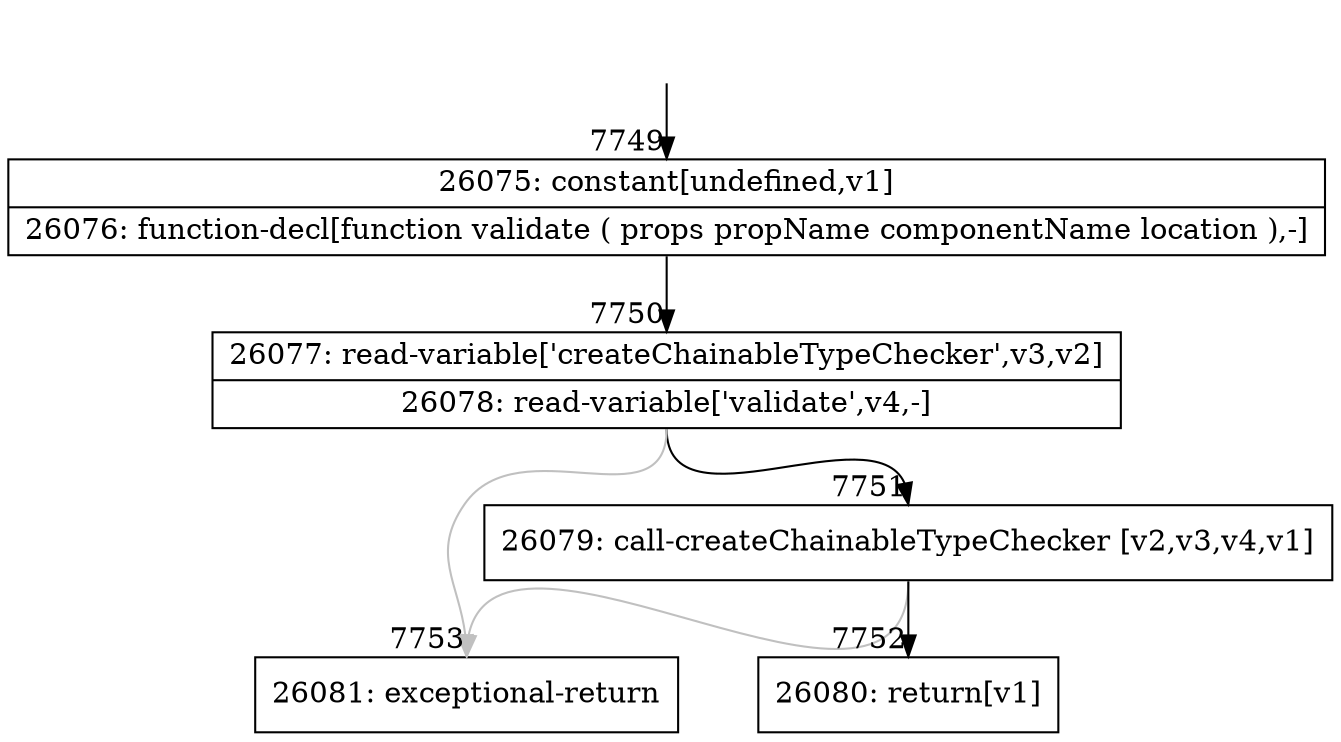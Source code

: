 digraph {
rankdir="TD"
BB_entry551[shape=none,label=""];
BB_entry551 -> BB7749 [tailport=s, headport=n, headlabel="    7749"]
BB7749 [shape=record label="{26075: constant[undefined,v1]|26076: function-decl[function validate ( props propName componentName location ),-]}" ] 
BB7749 -> BB7750 [tailport=s, headport=n, headlabel="      7750"]
BB7750 [shape=record label="{26077: read-variable['createChainableTypeChecker',v3,v2]|26078: read-variable['validate',v4,-]}" ] 
BB7750 -> BB7751 [tailport=s, headport=n, headlabel="      7751"]
BB7750 -> BB7753 [tailport=s, headport=n, color=gray, headlabel="      7753"]
BB7751 [shape=record label="{26079: call-createChainableTypeChecker [v2,v3,v4,v1]}" ] 
BB7751 -> BB7752 [tailport=s, headport=n, headlabel="      7752"]
BB7751 -> BB7753 [tailport=s, headport=n, color=gray]
BB7752 [shape=record label="{26080: return[v1]}" ] 
BB7753 [shape=record label="{26081: exceptional-return}" ] 
//#$~ 13703
}
